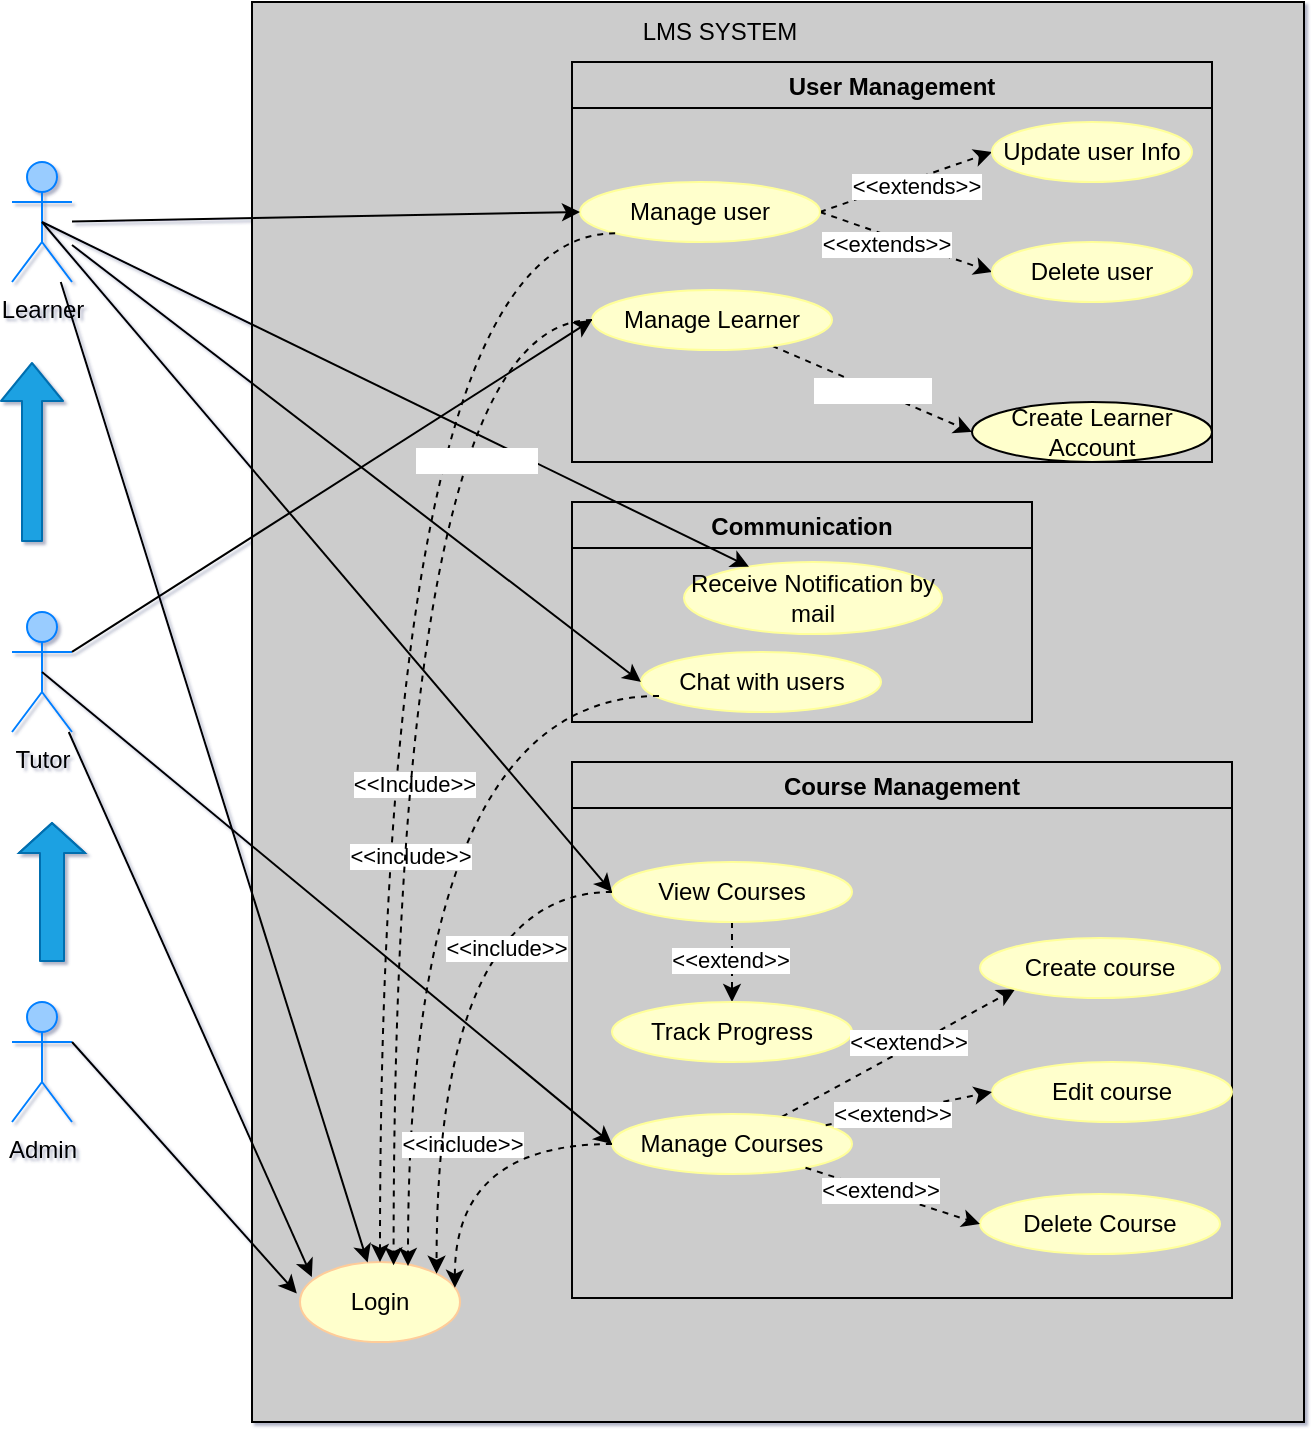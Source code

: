 <mxfile>
    <diagram id="dVEMYVO5CDw18CIzwcGF" name="Page-1">
        <mxGraphModel dx="1060" dy="2477" grid="0" gridSize="10" guides="1" tooltips="1" connect="1" arrows="1" fold="1" page="1" pageScale="1" pageWidth="827" pageHeight="1169" background="#ffffff" math="0" shadow="1">
            <root>
                <mxCell id="0"/>
                <mxCell id="1" parent="0"/>
                <mxCell id="4" value="Learner" style="shape=umlActor;verticalLabelPosition=bottom;verticalAlign=top;html=1;outlineConnect=0;fillColor=#99CCFF;strokeColor=#007FFF;" vertex="1" parent="1">
                    <mxGeometry x="56" y="272" width="30" height="60" as="geometry"/>
                </mxCell>
                <mxCell id="5" value="Tutor" style="shape=umlActor;verticalLabelPosition=bottom;verticalAlign=top;html=1;outlineConnect=0;fillColor=#99CCFF;strokeColor=#007FFF;" vertex="1" parent="1">
                    <mxGeometry x="56" y="497" width="30" height="60" as="geometry"/>
                </mxCell>
                <mxCell id="6" value="Admin" style="shape=umlActor;verticalLabelPosition=bottom;verticalAlign=top;html=1;outlineConnect=0;strokeColor=#007FFF;fillColor=#99CCFF;" vertex="1" parent="1">
                    <mxGeometry x="56" y="692" width="30" height="60" as="geometry"/>
                </mxCell>
                <mxCell id="21" value="" style="rounded=0;whiteSpace=wrap;html=1;fillColor=#CCCCCC;fontColor=#ffffff;strokeColor=#000000;" vertex="1" parent="1">
                    <mxGeometry x="176" y="192" width="526" height="710" as="geometry"/>
                </mxCell>
                <mxCell id="22" value="&lt;span style=&quot;font-family: Helvetica; font-size: 12px; font-style: normal; font-variant-ligatures: normal; font-variant-caps: normal; font-weight: 400; letter-spacing: normal; orphans: 2; text-align: center; text-indent: 0px; text-transform: none; widows: 2; word-spacing: 0px; -webkit-text-stroke-width: 0px; text-decoration-thickness: initial; text-decoration-style: initial; text-decoration-color: initial; float: none; display: inline !important;&quot;&gt;&lt;font color=&quot;#000000&quot;&gt;LMS SYSTEM&lt;/font&gt;&lt;/span&gt;" style="text;html=1;strokeColor=none;fillColor=none;align=center;verticalAlign=middle;whiteSpace=wrap;rounded=0;" vertex="1" parent="1">
                    <mxGeometry x="365" y="192" width="90" height="30" as="geometry"/>
                </mxCell>
                <mxCell id="23" value="&lt;font color=&quot;#000000&quot;&gt;Login&lt;/font&gt;" style="ellipse;whiteSpace=wrap;html=1;fillColor=#FFFFCC;strokeColor=#FFCC99;" vertex="1" parent="1">
                    <mxGeometry x="200" y="822" width="80" height="40" as="geometry"/>
                </mxCell>
                <mxCell id="3" value="User Management" style="swimlane;strokeColor=#000000;fillColor=none;fontColor=#000000;" vertex="1" parent="1">
                    <mxGeometry x="336" y="222" width="320" height="200" as="geometry"/>
                </mxCell>
                <mxCell id="26" value="&lt;font color=&quot;#000000&quot;&gt;Create Learner Account&lt;/font&gt;" style="ellipse;whiteSpace=wrap;html=1;fillColor=#FFFFCC;" vertex="1" parent="3">
                    <mxGeometry x="200" y="170" width="120" height="30" as="geometry"/>
                </mxCell>
                <mxCell id="56" style="edgeStyle=none;html=1;exitX=1;exitY=0.5;exitDx=0;exitDy=0;entryX=0;entryY=0.5;entryDx=0;entryDy=0;dashed=1;strokeColor=#000000;" edge="1" parent="3" source="25" target="28">
                    <mxGeometry relative="1" as="geometry"/>
                </mxCell>
                <mxCell id="58" value="&amp;lt;&amp;lt;extends&amp;gt;&amp;gt;" style="edgeLabel;html=1;align=center;verticalAlign=middle;resizable=0;points=[];" vertex="1" connectable="0" parent="56">
                    <mxGeometry x="0.079" y="-3" relative="1" as="geometry">
                        <mxPoint as="offset"/>
                    </mxGeometry>
                </mxCell>
                <mxCell id="57" style="edgeStyle=none;html=1;exitX=1;exitY=0.5;exitDx=0;exitDy=0;entryX=0;entryY=0.5;entryDx=0;entryDy=0;dashed=1;strokeColor=#000000;" edge="1" parent="3" source="25" target="32">
                    <mxGeometry relative="1" as="geometry"/>
                </mxCell>
                <mxCell id="59" value="&amp;lt;&amp;lt;extends&amp;gt;&amp;gt;" style="edgeLabel;html=1;align=center;verticalAlign=middle;resizable=0;points=[];" vertex="1" connectable="0" parent="57">
                    <mxGeometry x="-0.196" y="-4" relative="1" as="geometry">
                        <mxPoint as="offset"/>
                    </mxGeometry>
                </mxCell>
                <mxCell id="25" value="&lt;font color=&quot;#000000&quot;&gt;Manage user&lt;/font&gt;" style="ellipse;whiteSpace=wrap;html=1;fillColor=#FFFFCC;strokeColor=#FFFF99;" vertex="1" parent="3">
                    <mxGeometry x="4" y="60" width="120" height="30" as="geometry"/>
                </mxCell>
                <mxCell id="94" value="&lt;font color=&quot;#ffffff&quot;&gt;&amp;lt;&amp;lt;extend&amp;gt;&amp;gt;&lt;/font&gt;" style="edgeStyle=none;html=1;strokeColor=#000000;fontColor=#000000;fillColor=default;entryX=0;entryY=0.5;entryDx=0;entryDy=0;dashed=1;" edge="1" parent="3" source="27" target="26">
                    <mxGeometry relative="1" as="geometry"/>
                </mxCell>
                <mxCell id="27" value="&lt;font color=&quot;#000000&quot;&gt;Manage Learner&lt;/font&gt;" style="ellipse;whiteSpace=wrap;html=1;fillColor=#FFFFCC;strokeColor=#FFFF99;" vertex="1" parent="3">
                    <mxGeometry x="10" y="114" width="120" height="30" as="geometry"/>
                </mxCell>
                <mxCell id="32" value="&lt;font color=&quot;#000000&quot;&gt;Delete user&lt;/font&gt;" style="ellipse;whiteSpace=wrap;html=1;fillColor=#FFFFCC;strokeColor=#FFFF99;" vertex="1" parent="3">
                    <mxGeometry x="210" y="90" width="100" height="30" as="geometry"/>
                </mxCell>
                <mxCell id="28" value="&lt;font color=&quot;#000000&quot;&gt;Update user Info&lt;/font&gt;" style="ellipse;whiteSpace=wrap;html=1;fillColor=#FFFFCC;strokeColor=#FFFF99;" vertex="1" parent="3">
                    <mxGeometry x="210" y="30" width="100" height="30" as="geometry"/>
                </mxCell>
                <mxCell id="18" value="Communication" style="swimlane;fillColor=none;strokeColor=#000000;fontColor=#000000;" vertex="1" parent="1">
                    <mxGeometry x="336" y="442" width="230" height="110" as="geometry"/>
                </mxCell>
                <mxCell id="33" value="&lt;font color=&quot;#000000&quot;&gt;Chat with users&lt;/font&gt;" style="ellipse;whiteSpace=wrap;html=1;fillColor=#FFFFCC;strokeColor=#FFFF99;" vertex="1" parent="18">
                    <mxGeometry x="34.5" y="75" width="120" height="30" as="geometry"/>
                </mxCell>
                <mxCell id="42" value="&lt;font color=&quot;#000000&quot;&gt;Receive Notification by mail&lt;/font&gt;" style="ellipse;whiteSpace=wrap;html=1;fillColor=#FFFFCC;strokeColor=#FFFF99;" vertex="1" parent="18">
                    <mxGeometry x="56" y="30" width="129" height="36" as="geometry"/>
                </mxCell>
                <mxCell id="14" value="Course Management" style="swimlane;fillColor=none;strokeColor=#000000;fontColor=#000000;" vertex="1" parent="1">
                    <mxGeometry x="336" y="572" width="330" height="268" as="geometry"/>
                </mxCell>
                <mxCell id="77" style="html=1;entryX=0.5;entryY=0;entryDx=0;entryDy=0;strokeColor=#000000;dashed=1;" edge="1" parent="14" source="36" target="37">
                    <mxGeometry relative="1" as="geometry"/>
                </mxCell>
                <mxCell id="79" value="&amp;lt;&amp;lt;extend&amp;gt;&amp;gt;" style="edgeLabel;html=1;align=center;verticalAlign=middle;resizable=0;points=[];" vertex="1" connectable="0" parent="77">
                    <mxGeometry x="-0.047" y="-1" relative="1" as="geometry">
                        <mxPoint as="offset"/>
                    </mxGeometry>
                </mxCell>
                <mxCell id="36" value="&lt;font color=&quot;#000000&quot;&gt;View Courses&lt;/font&gt;" style="ellipse;whiteSpace=wrap;html=1;fillColor=#FFFFCC;strokeColor=#FFFF99;" vertex="1" parent="14">
                    <mxGeometry x="20" y="50" width="120" height="30" as="geometry"/>
                </mxCell>
                <mxCell id="37" value="&lt;font color=&quot;#000000&quot;&gt;Track Progress&lt;/font&gt;" style="ellipse;whiteSpace=wrap;html=1;fillColor=#FFFFCC;strokeColor=#FFFF99;" vertex="1" parent="14">
                    <mxGeometry x="20" y="120" width="120" height="30" as="geometry"/>
                </mxCell>
                <mxCell id="84" style="edgeStyle=none;html=1;entryX=0;entryY=1;entryDx=0;entryDy=0;strokeColor=#000000;dashed=1;" edge="1" parent="14" source="35" target="80">
                    <mxGeometry relative="1" as="geometry"/>
                </mxCell>
                <mxCell id="87" value="&amp;lt;&amp;lt;extend&amp;gt;&amp;gt;" style="edgeLabel;html=1;align=center;verticalAlign=middle;resizable=0;points=[];" vertex="1" connectable="0" parent="84">
                    <mxGeometry x="0.107" y="3" relative="1" as="geometry">
                        <mxPoint as="offset"/>
                    </mxGeometry>
                </mxCell>
                <mxCell id="35" value="&lt;font color=&quot;#000000&quot;&gt;Manage Courses&lt;/font&gt;" style="ellipse;whiteSpace=wrap;html=1;fillColor=#FFFFCC;strokeColor=#FFFF99;" vertex="1" parent="14">
                    <mxGeometry x="20" y="176" width="120" height="30" as="geometry"/>
                </mxCell>
                <mxCell id="80" value="&lt;font color=&quot;#000000&quot;&gt;Create course&lt;/font&gt;" style="ellipse;whiteSpace=wrap;html=1;fillColor=#FFFFCC;strokeColor=#FFFF99;" vertex="1" parent="14">
                    <mxGeometry x="204" y="88" width="120" height="30" as="geometry"/>
                </mxCell>
                <mxCell id="48" style="edgeStyle=none;html=1;entryX=0.074;entryY=0.188;entryDx=0;entryDy=0;entryPerimeter=0;strokeColor=#000000;" edge="1" parent="1" source="5" target="23">
                    <mxGeometry relative="1" as="geometry"/>
                </mxCell>
                <mxCell id="47" style="edgeStyle=none;html=1;strokeColor=#000000;" edge="1" parent="1" source="4" target="23">
                    <mxGeometry relative="1" as="geometry"/>
                </mxCell>
                <mxCell id="49" style="edgeStyle=none;html=1;exitX=1;exitY=0.333;exitDx=0;exitDy=0;exitPerimeter=0;entryX=-0.02;entryY=0.393;entryDx=0;entryDy=0;entryPerimeter=0;strokeColor=#000000;" edge="1" parent="1" source="6" target="23">
                    <mxGeometry relative="1" as="geometry"/>
                </mxCell>
                <mxCell id="50" style="edgeStyle=none;html=1;entryX=0;entryY=0.5;entryDx=0;entryDy=0;strokeColor=#000000;" edge="1" parent="1" source="4" target="25">
                    <mxGeometry relative="1" as="geometry"/>
                </mxCell>
                <mxCell id="51" style="edgeStyle=orthogonalEdgeStyle;html=1;exitX=0;exitY=1;exitDx=0;exitDy=0;entryX=0.5;entryY=0;entryDx=0;entryDy=0;dashed=1;curved=1;strokeColor=#000000;" edge="1" parent="1" source="25" target="23">
                    <mxGeometry relative="1" as="geometry"/>
                </mxCell>
                <mxCell id="52" value="&amp;lt;&amp;lt;Include&amp;gt;&amp;gt;" style="edgeLabel;html=1;align=center;verticalAlign=middle;resizable=0;points=[];" vertex="1" connectable="0" parent="51">
                    <mxGeometry x="0.243" y="17" relative="1" as="geometry">
                        <mxPoint as="offset"/>
                    </mxGeometry>
                </mxCell>
                <mxCell id="61" value="" style="shape=flexArrow;endArrow=classic;html=1;width=12;endSize=4.67;strokeColor=#006EAF;fillColor=#1ba1e2;" edge="1" parent="1">
                    <mxGeometry width="50" height="50" relative="1" as="geometry">
                        <mxPoint x="76" y="672" as="sourcePoint"/>
                        <mxPoint x="76" y="602" as="targetPoint"/>
                        <Array as="points">
                            <mxPoint x="76" y="632"/>
                        </Array>
                    </mxGeometry>
                </mxCell>
                <mxCell id="62" value="" style="shape=flexArrow;endArrow=classic;html=1;strokeColor=#006EAF;fillColor=#1ba1e2;" edge="1" parent="1">
                    <mxGeometry width="50" height="50" relative="1" as="geometry">
                        <mxPoint x="66" y="462" as="sourcePoint"/>
                        <mxPoint x="66" y="372" as="targetPoint"/>
                    </mxGeometry>
                </mxCell>
                <mxCell id="63" style="edgeStyle=none;html=1;strokeColor=#000000;entryX=0;entryY=0.5;entryDx=0;entryDy=0;" edge="1" parent="1" source="4" target="33">
                    <mxGeometry relative="1" as="geometry"/>
                </mxCell>
                <mxCell id="64" style="html=1;entryX=0.675;entryY=0.05;entryDx=0;entryDy=0;strokeColor=#000000;dashed=1;exitX=0.075;exitY=0.733;exitDx=0;exitDy=0;exitPerimeter=0;edgeStyle=orthogonalEdgeStyle;curved=1;entryPerimeter=0;" edge="1" parent="1" source="33" target="23">
                    <mxGeometry relative="1" as="geometry"/>
                </mxCell>
                <mxCell id="65" value="&amp;lt;&amp;lt;include&amp;gt;&amp;gt;" style="edgeLabel;html=1;align=center;verticalAlign=middle;resizable=0;points=[];" vertex="1" connectable="0" parent="64">
                    <mxGeometry y="1" relative="1" as="geometry">
                        <mxPoint as="offset"/>
                    </mxGeometry>
                </mxCell>
                <mxCell id="67" style="html=1;exitX=0.5;exitY=0.5;exitDx=0;exitDy=0;exitPerimeter=0;strokeColor=#000000;" edge="1" parent="1" source="4" target="42">
                    <mxGeometry relative="1" as="geometry"/>
                </mxCell>
                <mxCell id="76" style="html=1;exitX=0.5;exitY=0.5;exitDx=0;exitDy=0;exitPerimeter=0;entryX=0;entryY=0.5;entryDx=0;entryDy=0;strokeColor=#000000;" edge="1" parent="1" source="4" target="36">
                    <mxGeometry relative="1" as="geometry"/>
                </mxCell>
                <mxCell id="78" style="html=1;exitX=0.5;exitY=0.5;exitDx=0;exitDy=0;exitPerimeter=0;entryX=0;entryY=0.5;entryDx=0;entryDy=0;strokeColor=#000000;" edge="1" parent="1" source="5" target="35">
                    <mxGeometry relative="1" as="geometry"/>
                </mxCell>
                <mxCell id="81" value="&lt;font color=&quot;#000000&quot;&gt;Edit course&lt;/font&gt;" style="ellipse;whiteSpace=wrap;html=1;fillColor=#FFFFCC;strokeColor=#FFFF99;" vertex="1" parent="1">
                    <mxGeometry x="546" y="722" width="120" height="30" as="geometry"/>
                </mxCell>
                <mxCell id="82" value="&lt;font color=&quot;#000000&quot;&gt;Delete Course&lt;/font&gt;" style="ellipse;whiteSpace=wrap;html=1;strokeColor=#FFFF99;fillColor=#FFFFCC;" vertex="1" parent="1">
                    <mxGeometry x="540" y="788" width="120" height="30" as="geometry"/>
                </mxCell>
                <mxCell id="85" style="edgeStyle=none;html=1;entryX=0;entryY=0.5;entryDx=0;entryDy=0;strokeColor=#000000;dashed=1;" edge="1" parent="1" source="35" target="81">
                    <mxGeometry relative="1" as="geometry"/>
                </mxCell>
                <mxCell id="88" value="&amp;lt;&amp;lt;extend&amp;gt;&amp;gt;" style="edgeLabel;html=1;align=center;verticalAlign=middle;resizable=0;points=[];" vertex="1" connectable="0" parent="85">
                    <mxGeometry x="-0.223" y="-1" relative="1" as="geometry">
                        <mxPoint as="offset"/>
                    </mxGeometry>
                </mxCell>
                <mxCell id="86" style="edgeStyle=none;html=1;entryX=0;entryY=0.5;entryDx=0;entryDy=0;strokeColor=#000000;dashed=1;" edge="1" parent="1" source="35" target="82">
                    <mxGeometry relative="1" as="geometry"/>
                </mxCell>
                <mxCell id="89" value="&amp;lt;&amp;lt;extend&amp;gt;&amp;gt;" style="edgeLabel;html=1;align=center;verticalAlign=middle;resizable=0;points=[];" vertex="1" connectable="0" parent="86">
                    <mxGeometry x="-0.148" y="1" relative="1" as="geometry">
                        <mxPoint as="offset"/>
                    </mxGeometry>
                </mxCell>
                <mxCell id="90" value="&amp;lt;&amp;lt;include&amp;gt;&amp;gt;" style="edgeStyle=orthogonalEdgeStyle;html=1;dashed=1;strokeColor=#000000;curved=1;entryX=0.968;entryY=0.322;entryDx=0;entryDy=0;entryPerimeter=0;" edge="1" parent="1" source="35" target="23">
                    <mxGeometry relative="1" as="geometry"/>
                </mxCell>
                <mxCell id="91" style="edgeStyle=orthogonalEdgeStyle;curved=1;html=1;entryX=1;entryY=0;entryDx=0;entryDy=0;dashed=1;strokeColor=#000000;" edge="1" parent="1" source="36" target="23">
                    <mxGeometry relative="1" as="geometry"/>
                </mxCell>
                <mxCell id="92" value="&amp;lt;&amp;lt;include&amp;gt;&amp;gt;" style="edgeLabel;html=1;align=center;verticalAlign=middle;resizable=0;points=[];" vertex="1" connectable="0" parent="91">
                    <mxGeometry x="-0.618" y="28" relative="1" as="geometry">
                        <mxPoint as="offset"/>
                    </mxGeometry>
                </mxCell>
                <mxCell id="93" style="edgeStyle=none;html=1;exitX=1;exitY=0.333;exitDx=0;exitDy=0;exitPerimeter=0;entryX=0;entryY=0.5;entryDx=0;entryDy=0;strokeColor=#000000;fontColor=#000000;fillColor=default;" edge="1" parent="1" source="5" target="27">
                    <mxGeometry relative="1" as="geometry"/>
                </mxCell>
                <mxCell id="95" style="edgeStyle=orthogonalEdgeStyle;html=1;entryX=0.585;entryY=0.04;entryDx=0;entryDy=0;entryPerimeter=0;dashed=1;strokeColor=#000000;fontColor=#FFFFFF;fillColor=default;curved=1;" edge="1" parent="1" source="27" target="23">
                    <mxGeometry relative="1" as="geometry"/>
                </mxCell>
                <mxCell id="96" value="&amp;lt;&amp;lt;include&amp;gt;&amp;gt;" style="edgeLabel;html=1;align=center;verticalAlign=middle;resizable=0;points=[];fontColor=#FFFFFF;" vertex="1" connectable="0" parent="95">
                    <mxGeometry x="-0.41" y="41" relative="1" as="geometry">
                        <mxPoint as="offset"/>
                    </mxGeometry>
                </mxCell>
            </root>
        </mxGraphModel>
    </diagram>
</mxfile>